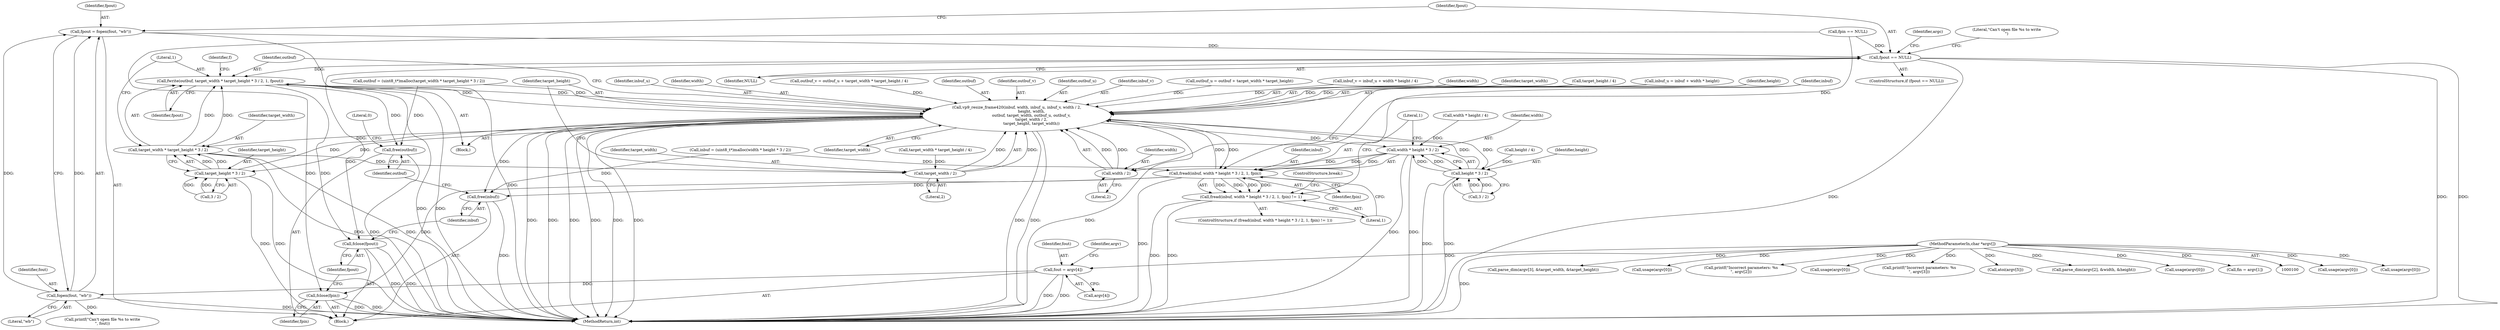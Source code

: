 digraph "0_Android_5a9753fca56f0eeb9f61e342b2fccffc364f9426_4@API" {
"1000206" [label="(Call,fpout = fopen(fout, \"wb\"))"];
"1000208" [label="(Call,fopen(fout, \"wb\"))"];
"1000138" [label="(Call,fout = argv[4])"];
"1000102" [label="(MethodParameterIn,char *argv[])"];
"1000212" [label="(Call,fpout == NULL)"];
"1000355" [label="(Call,fwrite(outbuf, target_width * target_height * 3 / 2, 1, fpout))"];
"1000336" [label="(Call,vp9_resize_frame420(inbuf, width, inbuf_u, inbuf_v, width / 2,\n                        height, width,\n                        outbuf, target_width, outbuf_u, outbuf_v,\n                        target_width / 2,\n                        target_height, target_width))"];
"1000323" [label="(Call,fread(inbuf, width * height * 3 / 2, 1, fpin))"];
"1000322" [label="(Call,fread(inbuf, width * height * 3 / 2, 1, fpin) != 1)"];
"1000371" [label="(Call,fclose(fpin))"];
"1000375" [label="(Call,free(inbuf))"];
"1000325" [label="(Call,width * height * 3 / 2)"];
"1000341" [label="(Call,width / 2)"];
"1000327" [label="(Call,height * 3 / 2)"];
"1000357" [label="(Call,target_width * target_height * 3 / 2)"];
"1000350" [label="(Call,target_width / 2)"];
"1000359" [label="(Call,target_height * 3 / 2)"];
"1000373" [label="(Call,fclose(fpout))"];
"1000377" [label="(Call,free(outbuf))"];
"1000219" [label="(Call,usage(argv[0]))"];
"1000321" [label="(ControlStructure,if (fread(inbuf, width * height * 3 / 2, 1, fpin) != 1))"];
"1000343" [label="(Literal,2)"];
"1000214" [label="(Identifier,NULL)"];
"1000377" [label="(Call,free(outbuf))"];
"1000127" [label="(Call,usage(argv[0]))"];
"1000304" [label="(Call,outbuf_v = outbuf_u + target_width * target_height / 4)"];
"1000217" [label="(Literal,\"Can't open file %s to write\n\")"];
"1000380" [label="(Literal,0)"];
"1000356" [label="(Identifier,outbuf)"];
"1000374" [label="(Identifier,fpout)"];
"1000351" [label="(Identifier,target_width)"];
"1000326" [label="(Identifier,width)"];
"1000209" [label="(Identifier,fout)"];
"1000323" [label="(Call,fread(inbuf, width * height * 3 / 2, 1, fpin))"];
"1000103" [label="(Block,)"];
"1000167" [label="(Call,parse_dim(argv[3], &target_width, &target_height))"];
"1000364" [label="(Literal,1)"];
"1000353" [label="(Identifier,target_height)"];
"1000308" [label="(Call,target_width * target_height / 4)"];
"1000320" [label="(Block,)"];
"1000212" [label="(Call,fpout == NULL)"];
"1000346" [label="(Identifier,outbuf)"];
"1000322" [label="(Call,fread(inbuf, width * height * 3 / 2, 1, fpin) != 1)"];
"1000294" [label="(Call,height / 4)"];
"1000208" [label="(Call,fopen(fout, \"wb\"))"];
"1000140" [label="(Call,argv[4])"];
"1000349" [label="(Identifier,outbuf_v)"];
"1000332" [label="(Literal,1)"];
"1000207" [label="(Identifier,fpout)"];
"1000348" [label="(Identifier,outbuf_u)"];
"1000200" [label="(Call,usage(argv[0]))"];
"1000361" [label="(Call,3 / 2)"];
"1000336" [label="(Call,vp9_resize_frame420(inbuf, width, inbuf_u, inbuf_v, width / 2,\n                        height, width,\n                        outbuf, target_width, outbuf_u, outbuf_v,\n                        target_width / 2,\n                        target_height, target_width))"];
"1000257" [label="(Call,inbuf = (uint8_t*)malloc(width * height * 3 / 2))"];
"1000292" [label="(Call,width * height / 4)"];
"1000352" [label="(Literal,2)"];
"1000340" [label="(Identifier,inbuf_v)"];
"1000297" [label="(Call,outbuf_u = outbuf + target_width * target_height)"];
"1000365" [label="(Identifier,fpout)"];
"1000327" [label="(Call,height * 3 / 2)"];
"1000359" [label="(Call,target_height * 3 / 2)"];
"1000154" [label="(Call,printf(\"Incorrect parameters: %s\n\", argv[2]))"];
"1000206" [label="(Call,fpout = fopen(fout, \"wb\"))"];
"1000210" [label="(Literal,\"wb\")"];
"1000354" [label="(Identifier,target_width)"];
"1000335" [label="(ControlStructure,break;)"];
"1000181" [label="(Call,usage(argv[0]))"];
"1000329" [label="(Call,3 / 2)"];
"1000324" [label="(Identifier,inbuf)"];
"1000325" [label="(Call,width * height * 3 / 2)"];
"1000227" [label="(Identifier,argc)"];
"1000375" [label="(Call,free(inbuf))"];
"1000342" [label="(Identifier,width)"];
"1000288" [label="(Call,inbuf_v = inbuf_u + width * height / 4)"];
"1000341" [label="(Call,width / 2)"];
"1000176" [label="(Call,printf(\"Incorrect parameters: %s\n\", argv[3]))"];
"1000338" [label="(Identifier,width)"];
"1000231" [label="(Call,atoi(argv[5]))"];
"1000344" [label="(Identifier,height)"];
"1000372" [label="(Identifier,fpin)"];
"1000357" [label="(Call,target_width * target_height * 3 / 2)"];
"1000355" [label="(Call,fwrite(outbuf, target_width * target_height * 3 / 2, 1, fpout))"];
"1000147" [label="(Identifier,argv)"];
"1000193" [label="(Call,fpin == NULL)"];
"1000145" [label="(Call,parse_dim(argv[2], &width, &height))"];
"1000360" [label="(Identifier,target_height)"];
"1000211" [label="(ControlStructure,if (fpout == NULL))"];
"1000347" [label="(Identifier,target_width)"];
"1000373" [label="(Call,fclose(fpout))"];
"1000381" [label="(MethodReturn,int)"];
"1000213" [label="(Identifier,fpout)"];
"1000367" [label="(Identifier,f)"];
"1000371" [label="(Call,fclose(fpin))"];
"1000216" [label="(Call,printf(\"Can't open file %s to write\n\", fout))"];
"1000139" [label="(Identifier,fout)"];
"1000310" [label="(Call,target_height / 4)"];
"1000334" [label="(Literal,1)"];
"1000159" [label="(Call,usage(argv[0]))"];
"1000376" [label="(Identifier,inbuf)"];
"1000333" [label="(Identifier,fpin)"];
"1000269" [label="(Call,outbuf = (uint8_t*)malloc(target_width * target_height * 3 / 2))"];
"1000350" [label="(Call,target_width / 2)"];
"1000133" [label="(Call,fin = argv[1])"];
"1000378" [label="(Identifier,outbuf)"];
"1000358" [label="(Identifier,target_width)"];
"1000281" [label="(Call,inbuf_u = inbuf + width * height)"];
"1000339" [label="(Identifier,inbuf_u)"];
"1000102" [label="(MethodParameterIn,char *argv[])"];
"1000328" [label="(Identifier,height)"];
"1000138" [label="(Call,fout = argv[4])"];
"1000337" [label="(Identifier,inbuf)"];
"1000345" [label="(Identifier,width)"];
"1000206" -> "1000103"  [label="AST: "];
"1000206" -> "1000208"  [label="CFG: "];
"1000207" -> "1000206"  [label="AST: "];
"1000208" -> "1000206"  [label="AST: "];
"1000213" -> "1000206"  [label="CFG: "];
"1000206" -> "1000381"  [label="DDG: "];
"1000208" -> "1000206"  [label="DDG: "];
"1000208" -> "1000206"  [label="DDG: "];
"1000206" -> "1000212"  [label="DDG: "];
"1000208" -> "1000210"  [label="CFG: "];
"1000209" -> "1000208"  [label="AST: "];
"1000210" -> "1000208"  [label="AST: "];
"1000208" -> "1000381"  [label="DDG: "];
"1000138" -> "1000208"  [label="DDG: "];
"1000208" -> "1000216"  [label="DDG: "];
"1000138" -> "1000103"  [label="AST: "];
"1000138" -> "1000140"  [label="CFG: "];
"1000139" -> "1000138"  [label="AST: "];
"1000140" -> "1000138"  [label="AST: "];
"1000147" -> "1000138"  [label="CFG: "];
"1000138" -> "1000381"  [label="DDG: "];
"1000138" -> "1000381"  [label="DDG: "];
"1000102" -> "1000138"  [label="DDG: "];
"1000102" -> "1000100"  [label="AST: "];
"1000102" -> "1000381"  [label="DDG: "];
"1000102" -> "1000127"  [label="DDG: "];
"1000102" -> "1000133"  [label="DDG: "];
"1000102" -> "1000145"  [label="DDG: "];
"1000102" -> "1000154"  [label="DDG: "];
"1000102" -> "1000159"  [label="DDG: "];
"1000102" -> "1000167"  [label="DDG: "];
"1000102" -> "1000176"  [label="DDG: "];
"1000102" -> "1000181"  [label="DDG: "];
"1000102" -> "1000200"  [label="DDG: "];
"1000102" -> "1000219"  [label="DDG: "];
"1000102" -> "1000231"  [label="DDG: "];
"1000212" -> "1000211"  [label="AST: "];
"1000212" -> "1000214"  [label="CFG: "];
"1000213" -> "1000212"  [label="AST: "];
"1000214" -> "1000212"  [label="AST: "];
"1000217" -> "1000212"  [label="CFG: "];
"1000227" -> "1000212"  [label="CFG: "];
"1000212" -> "1000381"  [label="DDG: "];
"1000212" -> "1000381"  [label="DDG: "];
"1000212" -> "1000381"  [label="DDG: "];
"1000193" -> "1000212"  [label="DDG: "];
"1000212" -> "1000355"  [label="DDG: "];
"1000212" -> "1000373"  [label="DDG: "];
"1000355" -> "1000320"  [label="AST: "];
"1000355" -> "1000365"  [label="CFG: "];
"1000356" -> "1000355"  [label="AST: "];
"1000357" -> "1000355"  [label="AST: "];
"1000364" -> "1000355"  [label="AST: "];
"1000365" -> "1000355"  [label="AST: "];
"1000367" -> "1000355"  [label="CFG: "];
"1000355" -> "1000381"  [label="DDG: "];
"1000355" -> "1000381"  [label="DDG: "];
"1000355" -> "1000336"  [label="DDG: "];
"1000336" -> "1000355"  [label="DDG: "];
"1000357" -> "1000355"  [label="DDG: "];
"1000357" -> "1000355"  [label="DDG: "];
"1000355" -> "1000373"  [label="DDG: "];
"1000355" -> "1000377"  [label="DDG: "];
"1000336" -> "1000320"  [label="AST: "];
"1000336" -> "1000354"  [label="CFG: "];
"1000337" -> "1000336"  [label="AST: "];
"1000338" -> "1000336"  [label="AST: "];
"1000339" -> "1000336"  [label="AST: "];
"1000340" -> "1000336"  [label="AST: "];
"1000341" -> "1000336"  [label="AST: "];
"1000344" -> "1000336"  [label="AST: "];
"1000345" -> "1000336"  [label="AST: "];
"1000346" -> "1000336"  [label="AST: "];
"1000347" -> "1000336"  [label="AST: "];
"1000348" -> "1000336"  [label="AST: "];
"1000349" -> "1000336"  [label="AST: "];
"1000350" -> "1000336"  [label="AST: "];
"1000353" -> "1000336"  [label="AST: "];
"1000354" -> "1000336"  [label="AST: "];
"1000356" -> "1000336"  [label="CFG: "];
"1000336" -> "1000381"  [label="DDG: "];
"1000336" -> "1000381"  [label="DDG: "];
"1000336" -> "1000381"  [label="DDG: "];
"1000336" -> "1000381"  [label="DDG: "];
"1000336" -> "1000381"  [label="DDG: "];
"1000336" -> "1000381"  [label="DDG: "];
"1000336" -> "1000381"  [label="DDG: "];
"1000336" -> "1000381"  [label="DDG: "];
"1000336" -> "1000381"  [label="DDG: "];
"1000336" -> "1000323"  [label="DDG: "];
"1000336" -> "1000325"  [label="DDG: "];
"1000336" -> "1000327"  [label="DDG: "];
"1000323" -> "1000336"  [label="DDG: "];
"1000341" -> "1000336"  [label="DDG: "];
"1000341" -> "1000336"  [label="DDG: "];
"1000281" -> "1000336"  [label="DDG: "];
"1000288" -> "1000336"  [label="DDG: "];
"1000327" -> "1000336"  [label="DDG: "];
"1000269" -> "1000336"  [label="DDG: "];
"1000350" -> "1000336"  [label="DDG: "];
"1000350" -> "1000336"  [label="DDG: "];
"1000297" -> "1000336"  [label="DDG: "];
"1000304" -> "1000336"  [label="DDG: "];
"1000310" -> "1000336"  [label="DDG: "];
"1000359" -> "1000336"  [label="DDG: "];
"1000336" -> "1000357"  [label="DDG: "];
"1000336" -> "1000359"  [label="DDG: "];
"1000336" -> "1000375"  [label="DDG: "];
"1000323" -> "1000322"  [label="AST: "];
"1000323" -> "1000333"  [label="CFG: "];
"1000324" -> "1000323"  [label="AST: "];
"1000325" -> "1000323"  [label="AST: "];
"1000332" -> "1000323"  [label="AST: "];
"1000333" -> "1000323"  [label="AST: "];
"1000334" -> "1000323"  [label="CFG: "];
"1000323" -> "1000381"  [label="DDG: "];
"1000323" -> "1000322"  [label="DDG: "];
"1000323" -> "1000322"  [label="DDG: "];
"1000323" -> "1000322"  [label="DDG: "];
"1000323" -> "1000322"  [label="DDG: "];
"1000257" -> "1000323"  [label="DDG: "];
"1000325" -> "1000323"  [label="DDG: "];
"1000325" -> "1000323"  [label="DDG: "];
"1000193" -> "1000323"  [label="DDG: "];
"1000323" -> "1000371"  [label="DDG: "];
"1000323" -> "1000375"  [label="DDG: "];
"1000322" -> "1000321"  [label="AST: "];
"1000322" -> "1000334"  [label="CFG: "];
"1000334" -> "1000322"  [label="AST: "];
"1000335" -> "1000322"  [label="CFG: "];
"1000337" -> "1000322"  [label="CFG: "];
"1000322" -> "1000381"  [label="DDG: "];
"1000322" -> "1000381"  [label="DDG: "];
"1000371" -> "1000103"  [label="AST: "];
"1000371" -> "1000372"  [label="CFG: "];
"1000372" -> "1000371"  [label="AST: "];
"1000374" -> "1000371"  [label="CFG: "];
"1000371" -> "1000381"  [label="DDG: "];
"1000371" -> "1000381"  [label="DDG: "];
"1000193" -> "1000371"  [label="DDG: "];
"1000375" -> "1000103"  [label="AST: "];
"1000375" -> "1000376"  [label="CFG: "];
"1000376" -> "1000375"  [label="AST: "];
"1000378" -> "1000375"  [label="CFG: "];
"1000375" -> "1000381"  [label="DDG: "];
"1000257" -> "1000375"  [label="DDG: "];
"1000325" -> "1000327"  [label="CFG: "];
"1000326" -> "1000325"  [label="AST: "];
"1000327" -> "1000325"  [label="AST: "];
"1000332" -> "1000325"  [label="CFG: "];
"1000325" -> "1000381"  [label="DDG: "];
"1000325" -> "1000381"  [label="DDG: "];
"1000292" -> "1000325"  [label="DDG: "];
"1000327" -> "1000325"  [label="DDG: "];
"1000327" -> "1000325"  [label="DDG: "];
"1000325" -> "1000341"  [label="DDG: "];
"1000341" -> "1000343"  [label="CFG: "];
"1000342" -> "1000341"  [label="AST: "];
"1000343" -> "1000341"  [label="AST: "];
"1000344" -> "1000341"  [label="CFG: "];
"1000327" -> "1000329"  [label="CFG: "];
"1000328" -> "1000327"  [label="AST: "];
"1000329" -> "1000327"  [label="AST: "];
"1000327" -> "1000381"  [label="DDG: "];
"1000327" -> "1000381"  [label="DDG: "];
"1000294" -> "1000327"  [label="DDG: "];
"1000329" -> "1000327"  [label="DDG: "];
"1000329" -> "1000327"  [label="DDG: "];
"1000357" -> "1000359"  [label="CFG: "];
"1000358" -> "1000357"  [label="AST: "];
"1000359" -> "1000357"  [label="AST: "];
"1000364" -> "1000357"  [label="CFG: "];
"1000357" -> "1000381"  [label="DDG: "];
"1000357" -> "1000381"  [label="DDG: "];
"1000357" -> "1000350"  [label="DDG: "];
"1000359" -> "1000357"  [label="DDG: "];
"1000359" -> "1000357"  [label="DDG: "];
"1000350" -> "1000352"  [label="CFG: "];
"1000351" -> "1000350"  [label="AST: "];
"1000352" -> "1000350"  [label="AST: "];
"1000353" -> "1000350"  [label="CFG: "];
"1000308" -> "1000350"  [label="DDG: "];
"1000359" -> "1000361"  [label="CFG: "];
"1000360" -> "1000359"  [label="AST: "];
"1000361" -> "1000359"  [label="AST: "];
"1000359" -> "1000381"  [label="DDG: "];
"1000359" -> "1000381"  [label="DDG: "];
"1000361" -> "1000359"  [label="DDG: "];
"1000361" -> "1000359"  [label="DDG: "];
"1000373" -> "1000103"  [label="AST: "];
"1000373" -> "1000374"  [label="CFG: "];
"1000374" -> "1000373"  [label="AST: "];
"1000376" -> "1000373"  [label="CFG: "];
"1000373" -> "1000381"  [label="DDG: "];
"1000373" -> "1000381"  [label="DDG: "];
"1000377" -> "1000103"  [label="AST: "];
"1000377" -> "1000378"  [label="CFG: "];
"1000378" -> "1000377"  [label="AST: "];
"1000380" -> "1000377"  [label="CFG: "];
"1000377" -> "1000381"  [label="DDG: "];
"1000269" -> "1000377"  [label="DDG: "];
}
